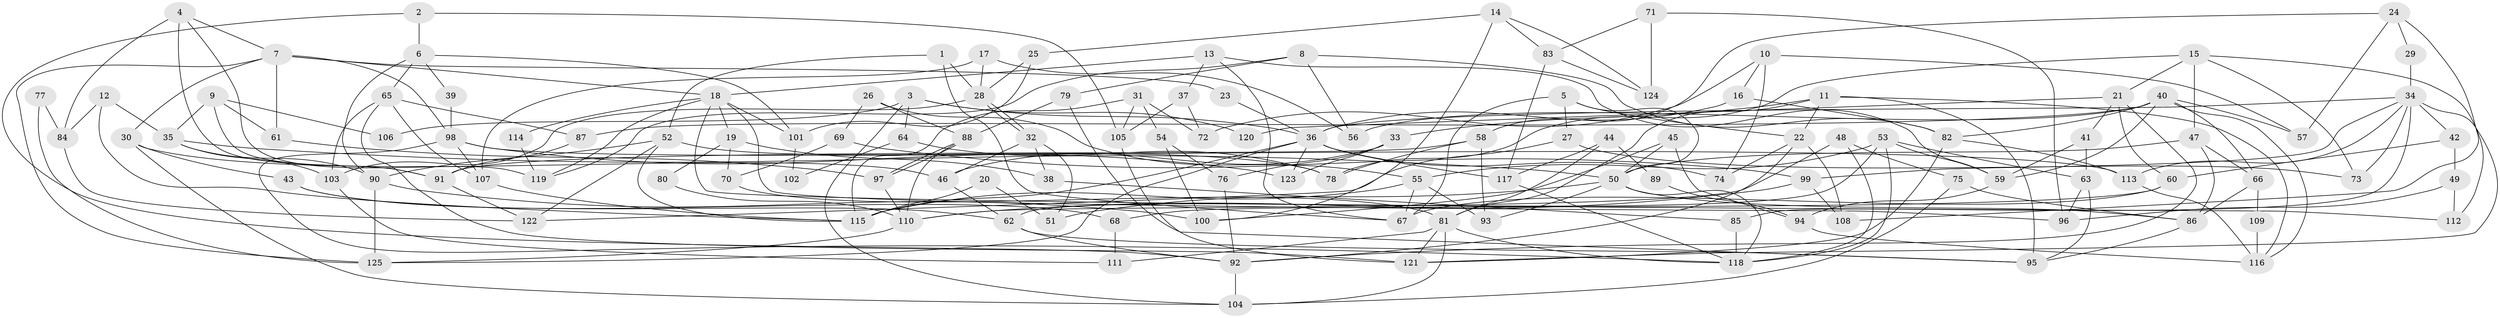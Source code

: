 // coarse degree distribution, {3: 0.25, 15: 0.013157894736842105, 8: 0.06578947368421052, 7: 0.06578947368421052, 4: 0.21052631578947367, 5: 0.19736842105263158, 9: 0.02631578947368421, 2: 0.10526315789473684, 6: 0.05263157894736842, 24: 0.013157894736842105}
// Generated by graph-tools (version 1.1) at 2025/51/03/04/25 22:51:18]
// undirected, 125 vertices, 250 edges
graph export_dot {
  node [color=gray90,style=filled];
  1;
  2;
  3;
  4;
  5;
  6;
  7;
  8;
  9;
  10;
  11;
  12;
  13;
  14;
  15;
  16;
  17;
  18;
  19;
  20;
  21;
  22;
  23;
  24;
  25;
  26;
  27;
  28;
  29;
  30;
  31;
  32;
  33;
  34;
  35;
  36;
  37;
  38;
  39;
  40;
  41;
  42;
  43;
  44;
  45;
  46;
  47;
  48;
  49;
  50;
  51;
  52;
  53;
  54;
  55;
  56;
  57;
  58;
  59;
  60;
  61;
  62;
  63;
  64;
  65;
  66;
  67;
  68;
  69;
  70;
  71;
  72;
  73;
  74;
  75;
  76;
  77;
  78;
  79;
  80;
  81;
  82;
  83;
  84;
  85;
  86;
  87;
  88;
  89;
  90;
  91;
  92;
  93;
  94;
  95;
  96;
  97;
  98;
  99;
  100;
  101;
  102;
  103;
  104;
  105;
  106;
  107;
  108;
  109;
  110;
  111;
  112;
  113;
  114;
  115;
  116;
  117;
  118;
  119;
  120;
  121;
  122;
  123;
  124;
  125;
  1 -- 28;
  1 -- 52;
  1 -- 67;
  2 -- 92;
  2 -- 6;
  2 -- 105;
  3 -- 104;
  3 -- 36;
  3 -- 64;
  3 -- 106;
  3 -- 120;
  4 -- 7;
  4 -- 91;
  4 -- 84;
  4 -- 119;
  5 -- 50;
  5 -- 22;
  5 -- 27;
  5 -- 67;
  6 -- 65;
  6 -- 90;
  6 -- 39;
  6 -- 101;
  7 -- 125;
  7 -- 18;
  7 -- 23;
  7 -- 30;
  7 -- 61;
  7 -- 98;
  8 -- 82;
  8 -- 56;
  8 -- 79;
  8 -- 119;
  9 -- 91;
  9 -- 61;
  9 -- 35;
  9 -- 106;
  10 -- 16;
  10 -- 57;
  10 -- 72;
  10 -- 74;
  11 -- 81;
  11 -- 116;
  11 -- 22;
  11 -- 33;
  11 -- 95;
  12 -- 35;
  12 -- 115;
  12 -- 84;
  13 -- 18;
  13 -- 67;
  13 -- 37;
  13 -- 59;
  14 -- 25;
  14 -- 100;
  14 -- 83;
  14 -- 124;
  15 -- 21;
  15 -- 47;
  15 -- 73;
  15 -- 78;
  15 -- 112;
  16 -- 82;
  16 -- 36;
  17 -- 107;
  17 -- 28;
  17 -- 56;
  18 -- 96;
  18 -- 119;
  18 -- 19;
  18 -- 101;
  18 -- 112;
  18 -- 114;
  19 -- 38;
  19 -- 70;
  19 -- 80;
  20 -- 51;
  20 -- 115;
  21 -- 41;
  21 -- 92;
  21 -- 60;
  21 -- 120;
  22 -- 74;
  22 -- 92;
  22 -- 108;
  23 -- 36;
  24 -- 58;
  24 -- 108;
  24 -- 29;
  24 -- 57;
  25 -- 101;
  25 -- 28;
  26 -- 55;
  26 -- 88;
  26 -- 69;
  27 -- 73;
  27 -- 122;
  28 -- 32;
  28 -- 32;
  28 -- 103;
  29 -- 34;
  30 -- 46;
  30 -- 43;
  30 -- 104;
  31 -- 105;
  31 -- 115;
  31 -- 54;
  31 -- 72;
  32 -- 46;
  32 -- 38;
  32 -- 51;
  33 -- 123;
  33 -- 46;
  33 -- 76;
  34 -- 121;
  34 -- 99;
  34 -- 36;
  34 -- 42;
  34 -- 73;
  34 -- 85;
  34 -- 113;
  35 -- 50;
  35 -- 90;
  35 -- 103;
  36 -- 115;
  36 -- 74;
  36 -- 117;
  36 -- 123;
  36 -- 125;
  37 -- 72;
  37 -- 105;
  38 -- 85;
  39 -- 98;
  40 -- 59;
  40 -- 66;
  40 -- 56;
  40 -- 57;
  40 -- 82;
  40 -- 87;
  40 -- 116;
  41 -- 59;
  41 -- 63;
  42 -- 60;
  42 -- 49;
  43 -- 62;
  43 -- 68;
  44 -- 81;
  44 -- 117;
  44 -- 89;
  45 -- 94;
  45 -- 100;
  45 -- 50;
  46 -- 62;
  47 -- 86;
  47 -- 50;
  47 -- 66;
  48 -- 110;
  48 -- 118;
  48 -- 75;
  49 -- 112;
  49 -- 96;
  50 -- 118;
  50 -- 51;
  50 -- 86;
  50 -- 93;
  52 -- 115;
  52 -- 122;
  52 -- 78;
  52 -- 90;
  53 -- 118;
  53 -- 63;
  53 -- 55;
  53 -- 59;
  53 -- 62;
  54 -- 76;
  54 -- 100;
  55 -- 67;
  55 -- 93;
  55 -- 115;
  58 -- 93;
  58 -- 78;
  58 -- 91;
  59 -- 94;
  60 -- 67;
  60 -- 68;
  61 -- 97;
  62 -- 95;
  62 -- 92;
  63 -- 96;
  63 -- 95;
  64 -- 78;
  64 -- 102;
  65 -- 87;
  65 -- 103;
  65 -- 107;
  65 -- 121;
  66 -- 86;
  66 -- 109;
  68 -- 111;
  69 -- 70;
  69 -- 99;
  70 -- 81;
  71 -- 124;
  71 -- 83;
  71 -- 96;
  75 -- 104;
  75 -- 86;
  76 -- 92;
  77 -- 125;
  77 -- 84;
  79 -- 95;
  79 -- 88;
  80 -- 110;
  81 -- 121;
  81 -- 104;
  81 -- 111;
  81 -- 118;
  82 -- 121;
  82 -- 113;
  83 -- 117;
  83 -- 124;
  84 -- 122;
  85 -- 118;
  86 -- 95;
  87 -- 91;
  88 -- 97;
  88 -- 97;
  88 -- 110;
  89 -- 94;
  90 -- 100;
  90 -- 125;
  91 -- 122;
  92 -- 104;
  94 -- 116;
  97 -- 110;
  98 -- 113;
  98 -- 107;
  98 -- 118;
  98 -- 123;
  99 -- 110;
  99 -- 108;
  101 -- 102;
  103 -- 111;
  105 -- 121;
  107 -- 115;
  109 -- 116;
  110 -- 125;
  113 -- 116;
  114 -- 119;
  117 -- 118;
}
